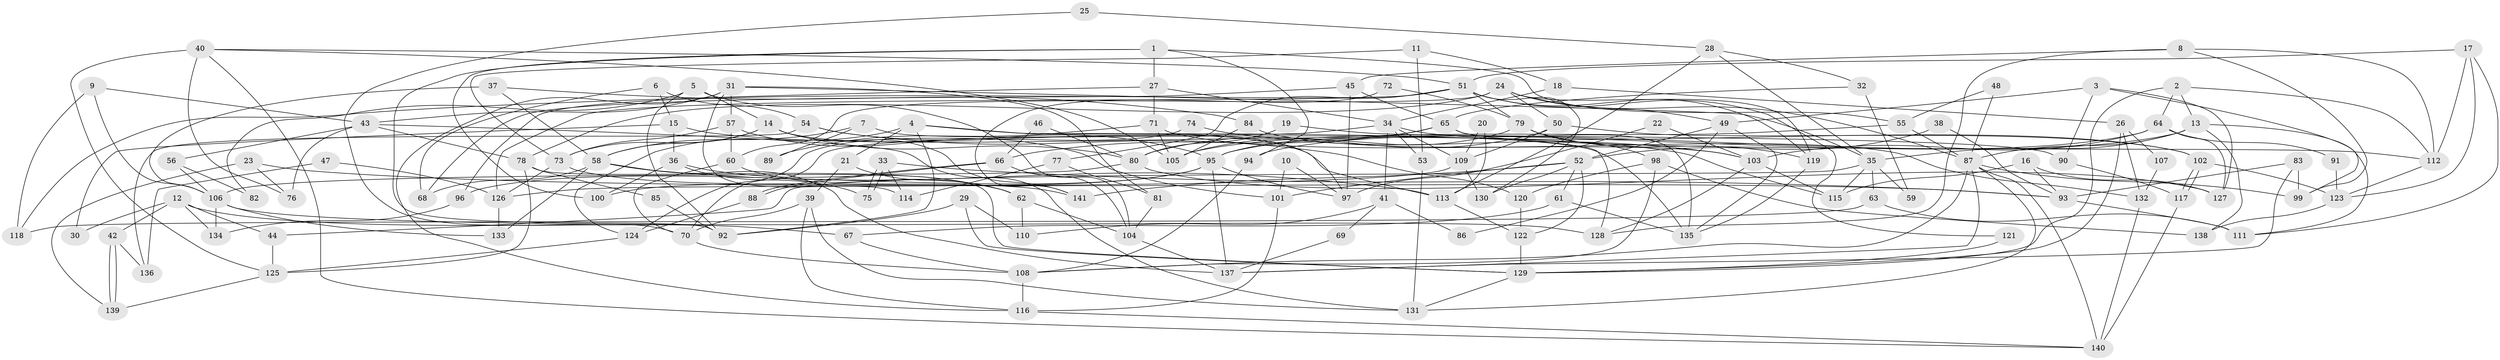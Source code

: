 // Generated by graph-tools (version 1.1) at 2025/50/03/09/25 03:50:09]
// undirected, 141 vertices, 282 edges
graph export_dot {
graph [start="1"]
  node [color=gray90,style=filled];
  1;
  2;
  3;
  4;
  5;
  6;
  7;
  8;
  9;
  10;
  11;
  12;
  13;
  14;
  15;
  16;
  17;
  18;
  19;
  20;
  21;
  22;
  23;
  24;
  25;
  26;
  27;
  28;
  29;
  30;
  31;
  32;
  33;
  34;
  35;
  36;
  37;
  38;
  39;
  40;
  41;
  42;
  43;
  44;
  45;
  46;
  47;
  48;
  49;
  50;
  51;
  52;
  53;
  54;
  55;
  56;
  57;
  58;
  59;
  60;
  61;
  62;
  63;
  64;
  65;
  66;
  67;
  68;
  69;
  70;
  71;
  72;
  73;
  74;
  75;
  76;
  77;
  78;
  79;
  80;
  81;
  82;
  83;
  84;
  85;
  86;
  87;
  88;
  89;
  90;
  91;
  92;
  93;
  94;
  95;
  96;
  97;
  98;
  99;
  100;
  101;
  102;
  103;
  104;
  105;
  106;
  107;
  108;
  109;
  110;
  111;
  112;
  113;
  114;
  115;
  116;
  117;
  118;
  119;
  120;
  121;
  122;
  123;
  124;
  125;
  126;
  127;
  128;
  129;
  130;
  131;
  132;
  133;
  134;
  135;
  136;
  137;
  138;
  139;
  140;
  141;
  1 -- 94;
  1 -- 55;
  1 -- 27;
  1 -- 92;
  1 -- 100;
  2 -- 13;
  2 -- 112;
  2 -- 64;
  2 -- 129;
  3 -- 127;
  3 -- 49;
  3 -- 90;
  3 -- 99;
  4 -- 92;
  4 -- 97;
  4 -- 21;
  4 -- 124;
  4 -- 128;
  5 -- 14;
  5 -- 104;
  5 -- 82;
  5 -- 92;
  6 -- 54;
  6 -- 15;
  6 -- 68;
  7 -- 58;
  7 -- 135;
  7 -- 89;
  8 -- 128;
  8 -- 99;
  8 -- 45;
  8 -- 112;
  9 -- 106;
  9 -- 43;
  9 -- 118;
  10 -- 97;
  10 -- 101;
  11 -- 53;
  11 -- 73;
  11 -- 18;
  12 -- 134;
  12 -- 44;
  12 -- 30;
  12 -- 42;
  12 -- 67;
  13 -- 111;
  13 -- 87;
  13 -- 35;
  13 -- 94;
  13 -- 138;
  14 -- 58;
  14 -- 73;
  14 -- 80;
  14 -- 113;
  14 -- 141;
  15 -- 36;
  15 -- 115;
  15 -- 30;
  16 -- 127;
  16 -- 93;
  16 -- 115;
  17 -- 123;
  17 -- 51;
  17 -- 111;
  17 -- 112;
  18 -- 34;
  18 -- 26;
  19 -- 90;
  19 -- 80;
  20 -- 113;
  20 -- 109;
  21 -- 39;
  21 -- 62;
  22 -- 97;
  22 -- 103;
  23 -- 93;
  23 -- 139;
  23 -- 76;
  24 -- 50;
  24 -- 78;
  24 -- 49;
  24 -- 60;
  24 -- 87;
  24 -- 119;
  25 -- 70;
  25 -- 28;
  26 -- 129;
  26 -- 107;
  26 -- 132;
  27 -- 34;
  27 -- 71;
  27 -- 118;
  28 -- 113;
  28 -- 35;
  28 -- 32;
  29 -- 129;
  29 -- 92;
  29 -- 110;
  31 -- 116;
  31 -- 57;
  31 -- 35;
  31 -- 43;
  31 -- 81;
  31 -- 114;
  32 -- 65;
  32 -- 59;
  33 -- 75;
  33 -- 75;
  33 -- 114;
  33 -- 93;
  34 -- 70;
  34 -- 102;
  34 -- 41;
  34 -- 53;
  34 -- 109;
  35 -- 44;
  35 -- 59;
  35 -- 63;
  35 -- 115;
  36 -- 100;
  36 -- 62;
  36 -- 75;
  37 -- 58;
  37 -- 84;
  37 -- 106;
  38 -- 52;
  38 -- 93;
  39 -- 116;
  39 -- 131;
  39 -- 70;
  40 -- 76;
  40 -- 51;
  40 -- 105;
  40 -- 125;
  40 -- 140;
  41 -- 110;
  41 -- 69;
  41 -- 86;
  42 -- 139;
  42 -- 139;
  42 -- 136;
  43 -- 131;
  43 -- 56;
  43 -- 76;
  43 -- 78;
  44 -- 125;
  45 -- 68;
  45 -- 65;
  45 -- 97;
  46 -- 66;
  46 -- 80;
  47 -- 136;
  47 -- 126;
  48 -- 87;
  48 -- 55;
  49 -- 52;
  49 -- 86;
  49 -- 135;
  50 -- 80;
  50 -- 102;
  50 -- 109;
  51 -- 130;
  51 -- 119;
  51 -- 77;
  51 -- 79;
  51 -- 96;
  51 -- 121;
  51 -- 126;
  52 -- 61;
  52 -- 141;
  52 -- 101;
  52 -- 122;
  52 -- 130;
  53 -- 131;
  54 -- 120;
  54 -- 95;
  54 -- 136;
  55 -- 105;
  55 -- 87;
  56 -- 106;
  56 -- 82;
  57 -- 60;
  57 -- 101;
  57 -- 73;
  58 -- 133;
  58 -- 137;
  58 -- 68;
  58 -- 113;
  60 -- 62;
  60 -- 70;
  61 -- 67;
  61 -- 135;
  62 -- 104;
  62 -- 110;
  63 -- 118;
  63 -- 111;
  64 -- 103;
  64 -- 91;
  64 -- 95;
  64 -- 127;
  65 -- 112;
  65 -- 66;
  65 -- 105;
  65 -- 135;
  66 -- 88;
  66 -- 88;
  66 -- 104;
  67 -- 108;
  69 -- 137;
  70 -- 108;
  71 -- 105;
  71 -- 89;
  71 -- 103;
  72 -- 79;
  72 -- 141;
  73 -- 126;
  73 -- 141;
  74 -- 103;
  74 -- 124;
  77 -- 81;
  77 -- 114;
  78 -- 129;
  78 -- 85;
  78 -- 125;
  79 -- 119;
  79 -- 95;
  79 -- 98;
  80 -- 106;
  80 -- 127;
  81 -- 104;
  83 -- 99;
  83 -- 93;
  83 -- 137;
  84 -- 105;
  84 -- 132;
  85 -- 92;
  87 -- 137;
  87 -- 99;
  87 -- 108;
  87 -- 131;
  87 -- 140;
  88 -- 124;
  90 -- 117;
  91 -- 123;
  93 -- 111;
  94 -- 108;
  95 -- 96;
  95 -- 97;
  95 -- 100;
  95 -- 137;
  96 -- 134;
  98 -- 108;
  98 -- 120;
  98 -- 138;
  101 -- 116;
  102 -- 117;
  102 -- 117;
  102 -- 123;
  103 -- 115;
  103 -- 128;
  104 -- 137;
  106 -- 128;
  106 -- 133;
  106 -- 134;
  107 -- 132;
  108 -- 116;
  109 -- 126;
  109 -- 130;
  112 -- 123;
  113 -- 122;
  116 -- 140;
  117 -- 140;
  119 -- 135;
  120 -- 122;
  121 -- 129;
  122 -- 129;
  123 -- 138;
  124 -- 125;
  125 -- 139;
  126 -- 133;
  129 -- 131;
  132 -- 140;
}
